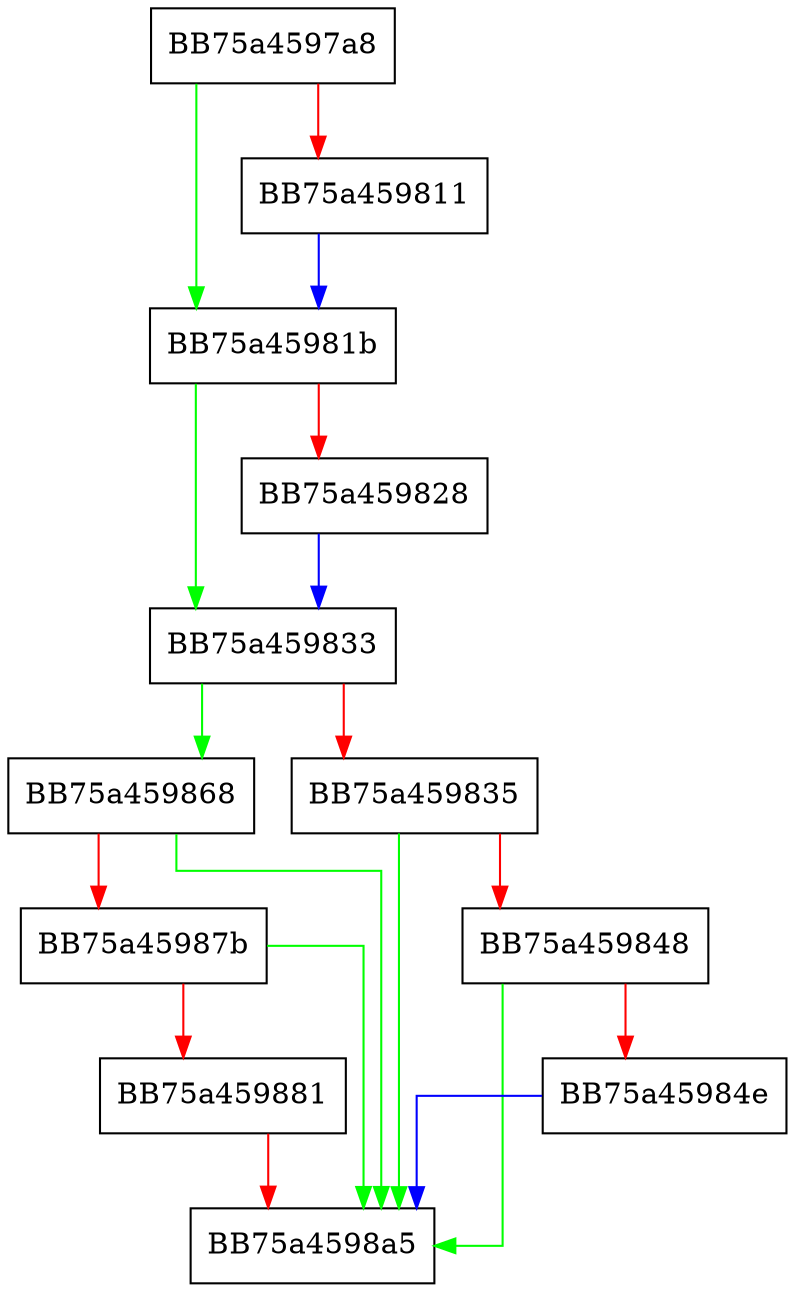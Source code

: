 digraph WalCheckpoint {
  node [shape="box"];
  graph [splines=ortho];
  BB75a4597a8 -> BB75a45981b [color="green"];
  BB75a4597a8 -> BB75a459811 [color="red"];
  BB75a459811 -> BB75a45981b [color="blue"];
  BB75a45981b -> BB75a459833 [color="green"];
  BB75a45981b -> BB75a459828 [color="red"];
  BB75a459828 -> BB75a459833 [color="blue"];
  BB75a459833 -> BB75a459868 [color="green"];
  BB75a459833 -> BB75a459835 [color="red"];
  BB75a459835 -> BB75a4598a5 [color="green"];
  BB75a459835 -> BB75a459848 [color="red"];
  BB75a459848 -> BB75a4598a5 [color="green"];
  BB75a459848 -> BB75a45984e [color="red"];
  BB75a45984e -> BB75a4598a5 [color="blue"];
  BB75a459868 -> BB75a4598a5 [color="green"];
  BB75a459868 -> BB75a45987b [color="red"];
  BB75a45987b -> BB75a4598a5 [color="green"];
  BB75a45987b -> BB75a459881 [color="red"];
  BB75a459881 -> BB75a4598a5 [color="red"];
}